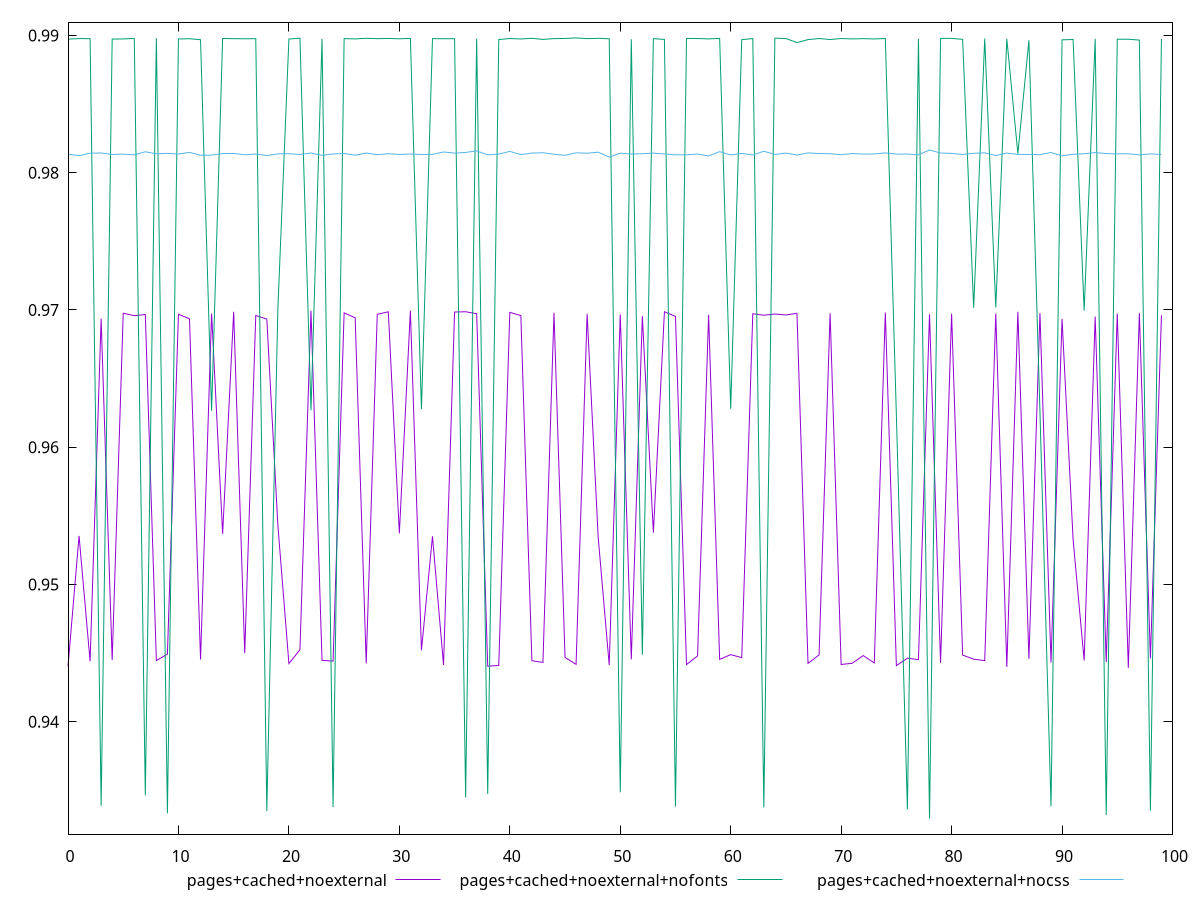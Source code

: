 $_pagesCachedNoexternal <<EOF
0.94401914162845
0.953538286506328
0.9444025510262182
0.9693573353656225
0.9445004261414259
0.9697608463498785
0.9695842798678213
0.9696643316917791
0.9444537299700276
0.9449218169180182
0.9696851815253462
0.9693570639441238
0.9445311860891779
0.9697401736026972
0.9536851480889489
0.9698677613455674
0.9449936306432273
0.9695967580893335
0.9693387122696211
0.9543240035829883
0.944236433556896
0.945244109318951
0.9699398796700953
0.9444691219665535
0.9444162170710269
0.9697874814006138
0.9694284126615715
0.9442484187364307
0.9696858104718362
0.9698651299289729
0.9537260193474717
0.9699561588510233
0.9452097851965635
0.9535061144032303
0.944129513156605
0.969848192238967
0.9698693544442571
0.9697281821160482
0.9440421698520622
0.944099703264288
0.9698232400669318
0.9695900062137657
0.9444430023280985
0.9443211010915014
0.9697954958622929
0.9446851556115226
0.9441805962133127
0.9697159181984908
0.953458247824045
0.9441336719423492
0.9696756205051167
0.944538172939493
0.969550718194004
0.9537704347085303
0.9698714576094676
0.9695266537249678
0.9441623469753895
0.9447920276288146
0.9696471596055678
0.9445413373649505
0.9448870508383945
0.9446648371079519
0.9697239807824116
0.969615964151717
0.9697026361656034
0.9696377527668483
0.9697498650849321
0.9442499535150668
0.9448612858629923
0.9697573118109606
0.9441697595120823
0.9442573854149774
0.9448169934324597
0.944280637403769
0.9698179900005099
0.9440832705221478
0.9446284675270147
0.9445216263631155
0.9696901948941102
0.9442842347226601
0.9697286489077388
0.9448556790567346
0.9445529198290011
0.944451924734268
0.9697403351437712
0.943989238626144
0.9698628385069493
0.9445817494292464
0.9697697263784995
0.9443123426969131
0.9693498254677531
0.9532749101052246
0.9444650624216864
0.9695193147852188
0.9443478281705755
0.9697390786985688
0.9439247064149171
0.9697688115440158
0.9446138819695662
0.9696156762084229
EOF
$_pagesCachedNoexternalNofonts <<EOF
0.9897312140450623
0.9897729381949951
0.9897669709507395
0.9338766653589443
0.9897364233185917
0.9897447422151097
0.9897844672482203
0.9346301219334459
0.9898009932701974
0.9333189981847032
0.9897444589882629
0.9897619913474065
0.9896910958102503
0.9626496467455201
0.9897798533169639
0.9897665896137364
0.9897581418971552
0.9897636028369863
0.9334829502377202
0.9700557738968907
0.9897386988307624
0.9897983770685255
0.9626937995217665
0.9897494661300892
0.9337843057778226
0.9897702226146329
0.9897469091447373
0.9897930619675596
0.9897653898356198
0.989782579910769
0.9897560109664485
0.9897899481018143
0.9627783946386014
0.9897669795199938
0.9897630585509285
0.9897614855766219
0.9344799589344974
0.9897689374602033
0.9347449289906349
0.9897028456203858
0.9897756361322798
0.9897443173727447
0.989792505969868
0.989711786111791
0.9897701369412584
0.989780195774862
0.9898211373367642
0.989767960665715
0.9897917703089034
0.9897563325557533
0.9348547118503552
0.9897239832124659
0.9448855587244357
0.989767673612567
0.9897121861100379
0.9338286151026407
0.9897843731012338
0.9897774301931804
0.9897489384673903
0.9897864313553513
0.96279615869453
0.9896917849601534
0.9897755975938983
0.9337528067020093
0.989803403855148
0.9897756661065047
0.9894813549079419
0.9896977102917577
0.9897764582596995
0.9897037192621415
0.989776916403969
0.9897473896868048
0.9897681620279236
0.9897446520980825
0.9897755419271642
0.9623450759476792
0.9336053589193029
0.9897564354628081
0.9329461023062606
0.9897889000136255
0.9897849122983113
0.989717707531617
0.9701572661538886
0.9897737776077465
0.9701760834080885
0.9897532535782361
0.9813855014666879
0.9896540876371673
0.9625933229965832
0.933835563940647
0.9896820950785645
0.989705715958866
0.9699543721712363
0.9897567013026154
0.933191553586104
0.9897255130321336
0.9897262435066245
0.9896624152855078
0.9335166724573769
0.9897410083217995
EOF
$_pagesCachedNoexternalNocss <<EOF
0.9813519584508574
0.9812402789860847
0.981421809933521
0.9814379611382578
0.981330803347628
0.9813544397026825
0.981307949004056
0.9815243991506968
0.9813777824323797
0.981409204452554
0.981358125347517
0.9814810167424379
0.981269049736029
0.9812834565082674
0.981390857646503
0.9814047131580448
0.981305567930029
0.9813595317527976
0.9812518902407814
0.9813696349144625
0.9813852640404161
0.9813267098724227
0.9814350913767838
0.9812693175643115
0.9813658661935424
0.9813991028787927
0.9812770769222282
0.9814354679690145
0.9813171582319574
0.981382447292229
0.9813304187955016
0.9813555337266832
0.9813308815609609
0.9813356130533353
0.9815111935637066
0.9814268310133607
0.9814752989417318
0.9815887361527473
0.9812968638405741
0.9813588611148311
0.9815508169336191
0.9813170473743253
0.9814303315824799
0.9814544920992008
0.9813475945503087
0.9812675994986817
0.9814477692889525
0.9814201403662115
0.9814951634609744
0.9811363454930131
0.981422595959074
0.9813559700217036
0.9813849127758545
0.9814265322427127
0.9813672396561653
0.9812999438631148
0.9813014184976427
0.9813600330927981
0.9812224537980581
0.981534654943397
0.9812906244337425
0.9814058701756412
0.9812877653210095
0.9815642294375343
0.9813301059355632
0.9814290392168115
0.9812860745187899
0.9814432194204586
0.981394128725976
0.9813830002564139
0.9813127496662917
0.981395812886797
0.9813559309507907
0.9813656448708526
0.981442433988344
0.9813535084454965
0.98135919318034
0.9813081642690832
0.9816536547949903
0.9814332602853588
0.9814093604321628
0.9813258950155628
0.9814133766006541
0.9814474447870831
0.9812534850991853
0.9814301562399701
0.9813283069217718
0.981330659955939
0.9813134214312617
0.9814728610562622
0.9812309589918673
0.9813390666584276
0.9813801052024886
0.981467887352738
0.9813936019980345
0.9813714897940501
0.98137930494259
0.981296400502275
0.9813736699306037
0.9813241609197397
EOF
set key outside below
set terminal pngcairo
set output "report_00005_2020-11-02T22-26-11.212Z/first-contentful-paint/first-contentful-paint_pages+cached+noexternal_pages+cached+noexternal+nofonts_pages+cached+noexternal+nocss.png"
set yrange [0.9318086016056506:0.9909586380373743]
plot $_pagesCachedNoexternal title "pages+cached+noexternal" with line ,$_pagesCachedNoexternalNofonts title "pages+cached+noexternal+nofonts" with line ,$_pagesCachedNoexternalNocss title "pages+cached+noexternal+nocss" with line ,